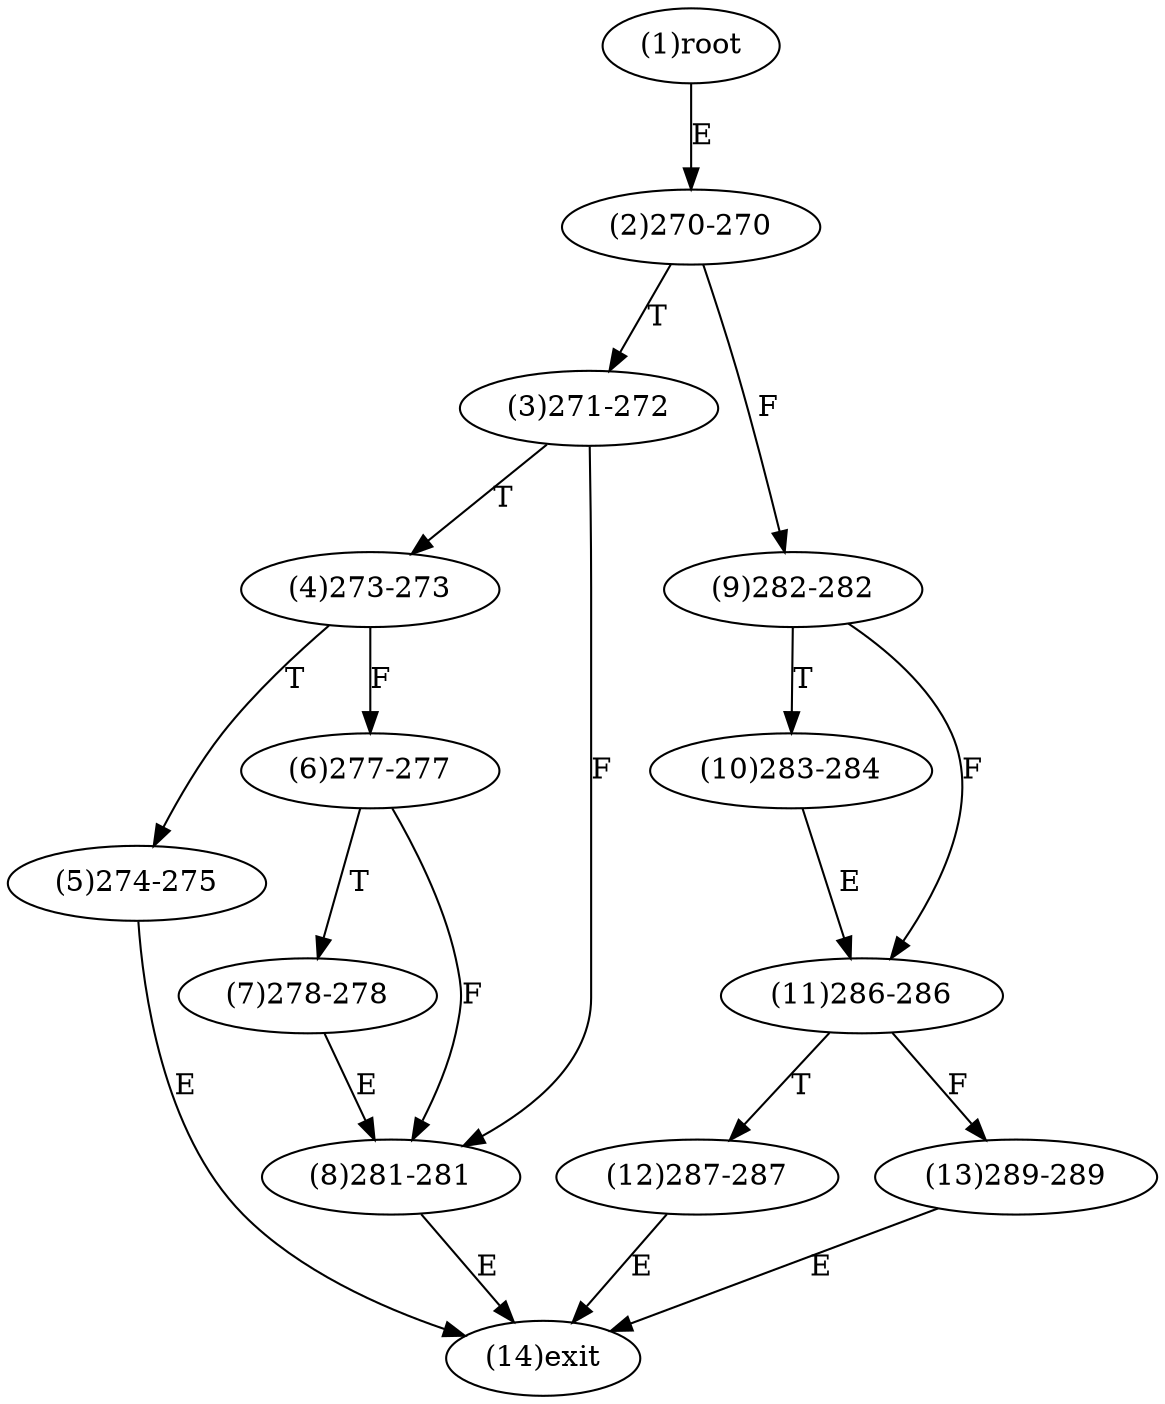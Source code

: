 digraph "" { 
1[ label="(1)root"];
2[ label="(2)270-270"];
3[ label="(3)271-272"];
4[ label="(4)273-273"];
5[ label="(5)274-275"];
6[ label="(6)277-277"];
7[ label="(7)278-278"];
8[ label="(8)281-281"];
9[ label="(9)282-282"];
10[ label="(10)283-284"];
11[ label="(11)286-286"];
12[ label="(12)287-287"];
13[ label="(13)289-289"];
14[ label="(14)exit"];
1->2[ label="E"];
2->9[ label="F"];
2->3[ label="T"];
3->8[ label="F"];
3->4[ label="T"];
4->6[ label="F"];
4->5[ label="T"];
5->14[ label="E"];
6->8[ label="F"];
6->7[ label="T"];
7->8[ label="E"];
8->14[ label="E"];
9->11[ label="F"];
9->10[ label="T"];
10->11[ label="E"];
11->13[ label="F"];
11->12[ label="T"];
12->14[ label="E"];
13->14[ label="E"];
}